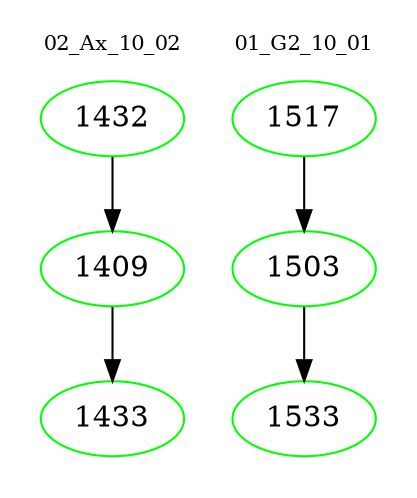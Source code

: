 digraph{
subgraph cluster_0 {
color = white
label = "02_Ax_10_02";
fontsize=10;
T0_1432 [label="1432", color="green"]
T0_1432 -> T0_1409 [color="black"]
T0_1409 [label="1409", color="green"]
T0_1409 -> T0_1433 [color="black"]
T0_1433 [label="1433", color="green"]
}
subgraph cluster_1 {
color = white
label = "01_G2_10_01";
fontsize=10;
T1_1517 [label="1517", color="green"]
T1_1517 -> T1_1503 [color="black"]
T1_1503 [label="1503", color="green"]
T1_1503 -> T1_1533 [color="black"]
T1_1533 [label="1533", color="green"]
}
}
